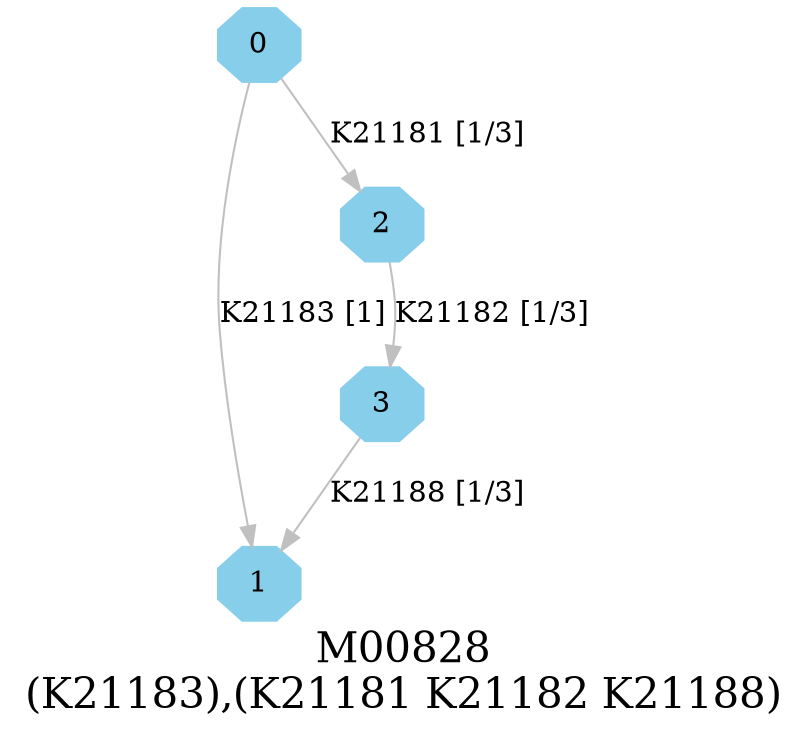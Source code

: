 digraph G {
graph [label="M00828
(K21183),(K21181 K21182 K21188)",fontsize=20];
node [shape=box,style=filled];
edge [len=3,color=grey];
{node [width=.3,height=.3,shape=octagon,style=filled,color=skyblue] 0 1 2 3 }
0 -> 1 [label="K21183 [1]"];
0 -> 2 [label="K21181 [1/3]"];
2 -> 3 [label="K21182 [1/3]"];
3 -> 1 [label="K21188 [1/3]"];
}